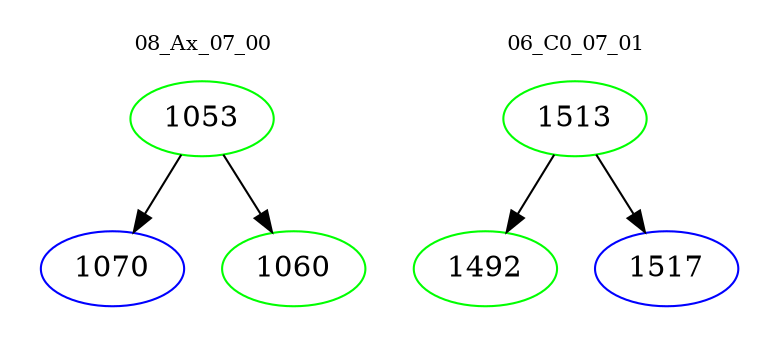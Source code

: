 digraph{
subgraph cluster_0 {
color = white
label = "08_Ax_07_00";
fontsize=10;
T0_1053 [label="1053", color="green"]
T0_1053 -> T0_1070 [color="black"]
T0_1070 [label="1070", color="blue"]
T0_1053 -> T0_1060 [color="black"]
T0_1060 [label="1060", color="green"]
}
subgraph cluster_1 {
color = white
label = "06_C0_07_01";
fontsize=10;
T1_1513 [label="1513", color="green"]
T1_1513 -> T1_1492 [color="black"]
T1_1492 [label="1492", color="green"]
T1_1513 -> T1_1517 [color="black"]
T1_1517 [label="1517", color="blue"]
}
}
